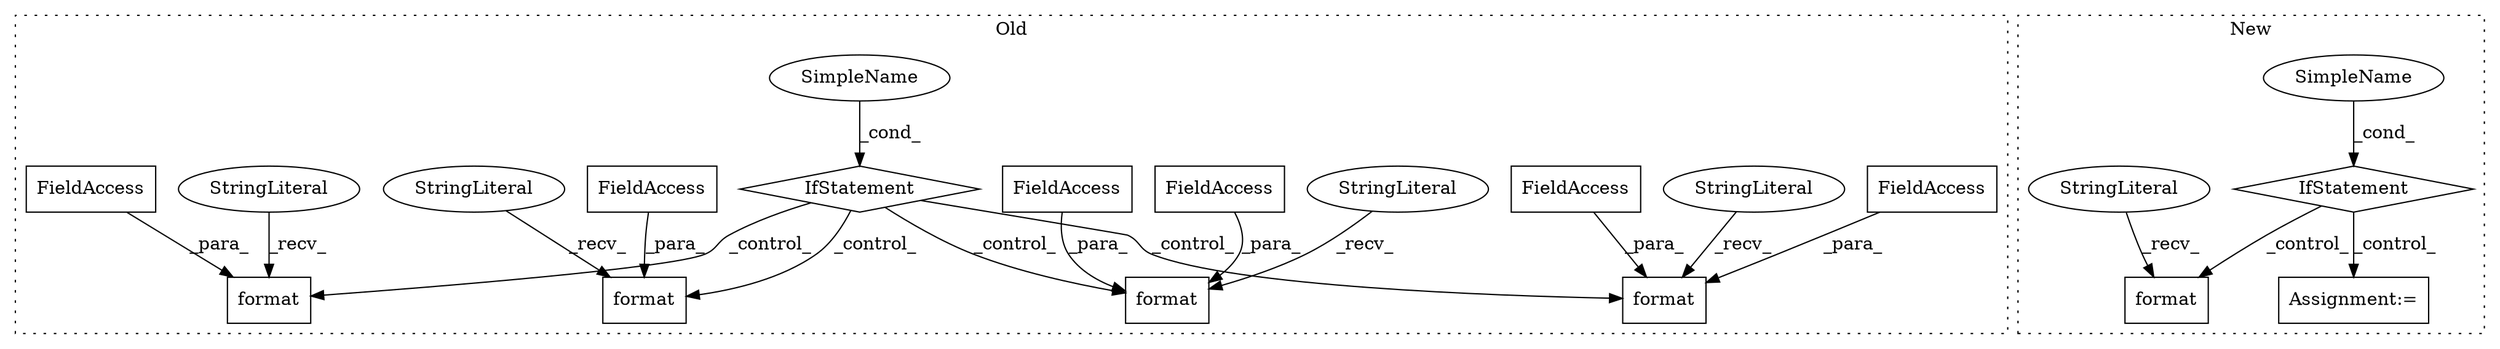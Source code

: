 digraph G {
subgraph cluster0 {
1 [label="format" a="32" s="3861,3896" l="7,1" shape="box"];
3 [label="StringLiteral" a="45" s="3850" l="10" shape="ellipse"];
6 [label="IfStatement" a="25" s="3731,3757" l="4,2" shape="diamond"];
7 [label="SimpleName" a="42" s="" l="" shape="ellipse"];
8 [label="FieldAccess" a="22" s="3882" l="14" shape="box"];
9 [label="format" a="32" s="3793,3828" l="7,1" shape="box"];
10 [label="StringLiteral" a="45" s="3776" l="16" shape="ellipse"];
11 [label="FieldAccess" a="22" s="3800" l="13" shape="box"];
12 [label="format" a="32" s="3992,4012" l="7,1" shape="box"];
13 [label="FieldAccess" a="22" s="3814" l="14" shape="box"];
14 [label="format" a="32" s="3942,3962" l="7,1" shape="box"];
15 [label="FieldAccess" a="22" s="3999" l="13" shape="box"];
17 [label="FieldAccess" a="22" s="3868" l="13" shape="box"];
18 [label="StringLiteral" a="45" s="3928" l="13" shape="ellipse"];
19 [label="StringLiteral" a="45" s="3984" l="7" shape="ellipse"];
21 [label="FieldAccess" a="22" s="3949" l="13" shape="box"];
label = "Old";
style="dotted";
}
subgraph cluster1 {
2 [label="IfStatement" a="25" s="3639,3709" l="4,2" shape="diamond"];
4 [label="Assignment:=" a="7" s="3879" l="1" shape="box"];
5 [label="SimpleName" a="42" s="" l="" shape="ellipse"];
16 [label="format" a="32" s="3818,3857" l="7,1" shape="box"];
20 [label="StringLiteral" a="45" s="3804" l="13" shape="ellipse"];
label = "New";
style="dotted";
}
2 -> 16 [label="_control_"];
2 -> 4 [label="_control_"];
3 -> 1 [label="_recv_"];
5 -> 2 [label="_cond_"];
6 -> 9 [label="_control_"];
6 -> 14 [label="_control_"];
6 -> 1 [label="_control_"];
6 -> 12 [label="_control_"];
7 -> 6 [label="_cond_"];
8 -> 1 [label="_para_"];
10 -> 9 [label="_recv_"];
11 -> 9 [label="_para_"];
13 -> 9 [label="_para_"];
15 -> 12 [label="_para_"];
17 -> 1 [label="_para_"];
18 -> 14 [label="_recv_"];
19 -> 12 [label="_recv_"];
20 -> 16 [label="_recv_"];
21 -> 14 [label="_para_"];
}